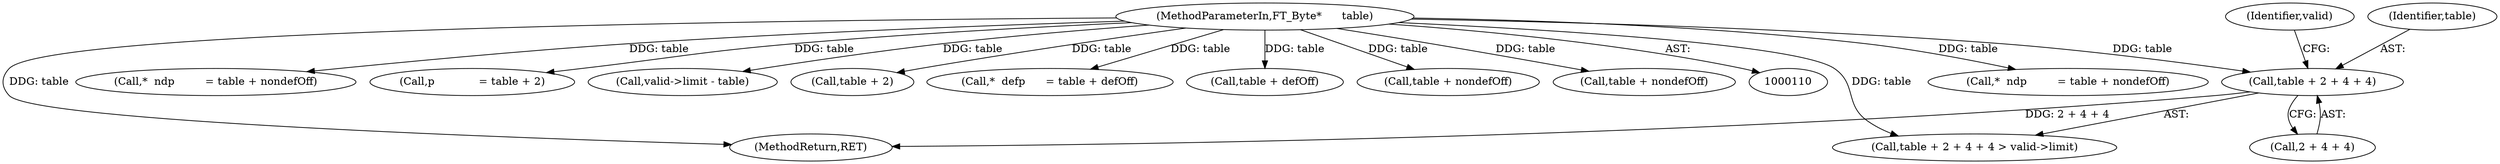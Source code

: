 digraph "0_savannah_57cbb8c148999ba8f14ed53435fc071ac9953afd@pointer" {
"1000119" [label="(Call,table + 2 + 4 + 4)"];
"1000111" [label="(MethodParameterIn,FT_Byte*      table)"];
"1000275" [label="(Call,*  ndp         = table + nondefOff)"];
"1000291" [label="(Call,*  ndp         = table + nondefOff)"];
"1000118" [label="(Call,table + 2 + 4 + 4 > valid->limit)"];
"1000127" [label="(Identifier,valid)"];
"1000345" [label="(MethodReturn,RET)"];
"1000130" [label="(Call,p             = table + 2)"];
"1000149" [label="(Call,valid->limit - table)"];
"1000111" [label="(MethodParameterIn,FT_Byte*      table)"];
"1000120" [label="(Identifier,table)"];
"1000119" [label="(Call,table + 2 + 4 + 4)"];
"1000132" [label="(Call,table + 2)"];
"1000121" [label="(Call,2 + 4 + 4)"];
"1000222" [label="(Call,*  defp      = table + defOff)"];
"1000224" [label="(Call,table + defOff)"];
"1000293" [label="(Call,table + nondefOff)"];
"1000277" [label="(Call,table + nondefOff)"];
"1000119" -> "1000118"  [label="AST: "];
"1000119" -> "1000121"  [label="CFG: "];
"1000120" -> "1000119"  [label="AST: "];
"1000121" -> "1000119"  [label="AST: "];
"1000127" -> "1000119"  [label="CFG: "];
"1000119" -> "1000345"  [label="DDG: 2 + 4 + 4"];
"1000111" -> "1000119"  [label="DDG: table"];
"1000111" -> "1000110"  [label="AST: "];
"1000111" -> "1000345"  [label="DDG: table"];
"1000111" -> "1000118"  [label="DDG: table"];
"1000111" -> "1000130"  [label="DDG: table"];
"1000111" -> "1000132"  [label="DDG: table"];
"1000111" -> "1000149"  [label="DDG: table"];
"1000111" -> "1000222"  [label="DDG: table"];
"1000111" -> "1000224"  [label="DDG: table"];
"1000111" -> "1000275"  [label="DDG: table"];
"1000111" -> "1000277"  [label="DDG: table"];
"1000111" -> "1000291"  [label="DDG: table"];
"1000111" -> "1000293"  [label="DDG: table"];
}
